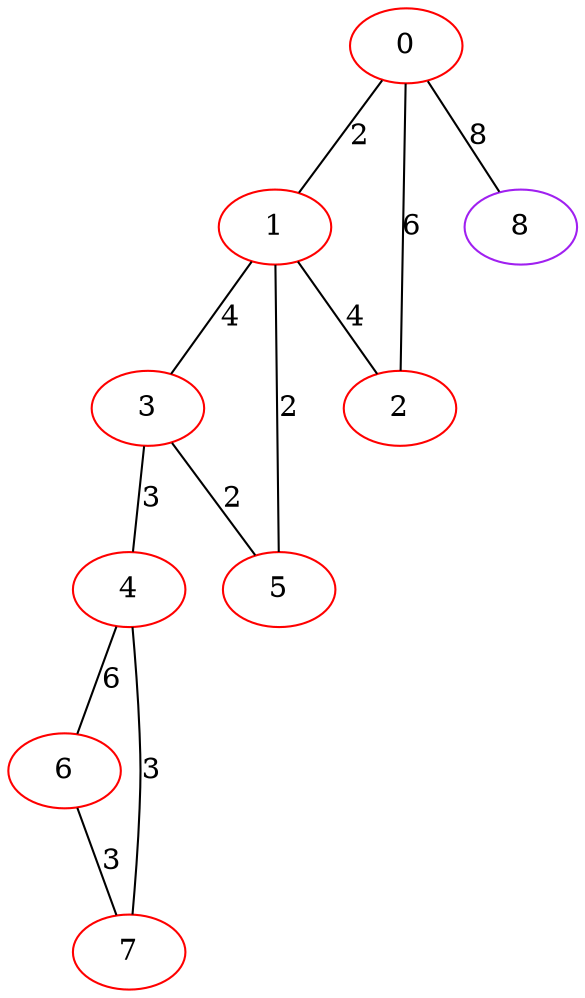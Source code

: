 graph "" {
0 [color=red, weight=1];
1 [color=red, weight=1];
2 [color=red, weight=1];
3 [color=red, weight=1];
4 [color=red, weight=1];
5 [color=red, weight=1];
6 [color=red, weight=1];
7 [color=red, weight=1];
8 [color=purple, weight=4];
0 -- 8  [key=0, label=8];
0 -- 1  [key=0, label=2];
0 -- 2  [key=0, label=6];
1 -- 2  [key=0, label=4];
1 -- 3  [key=0, label=4];
1 -- 5  [key=0, label=2];
3 -- 4  [key=0, label=3];
3 -- 5  [key=0, label=2];
4 -- 6  [key=0, label=6];
4 -- 7  [key=0, label=3];
6 -- 7  [key=0, label=3];
}
